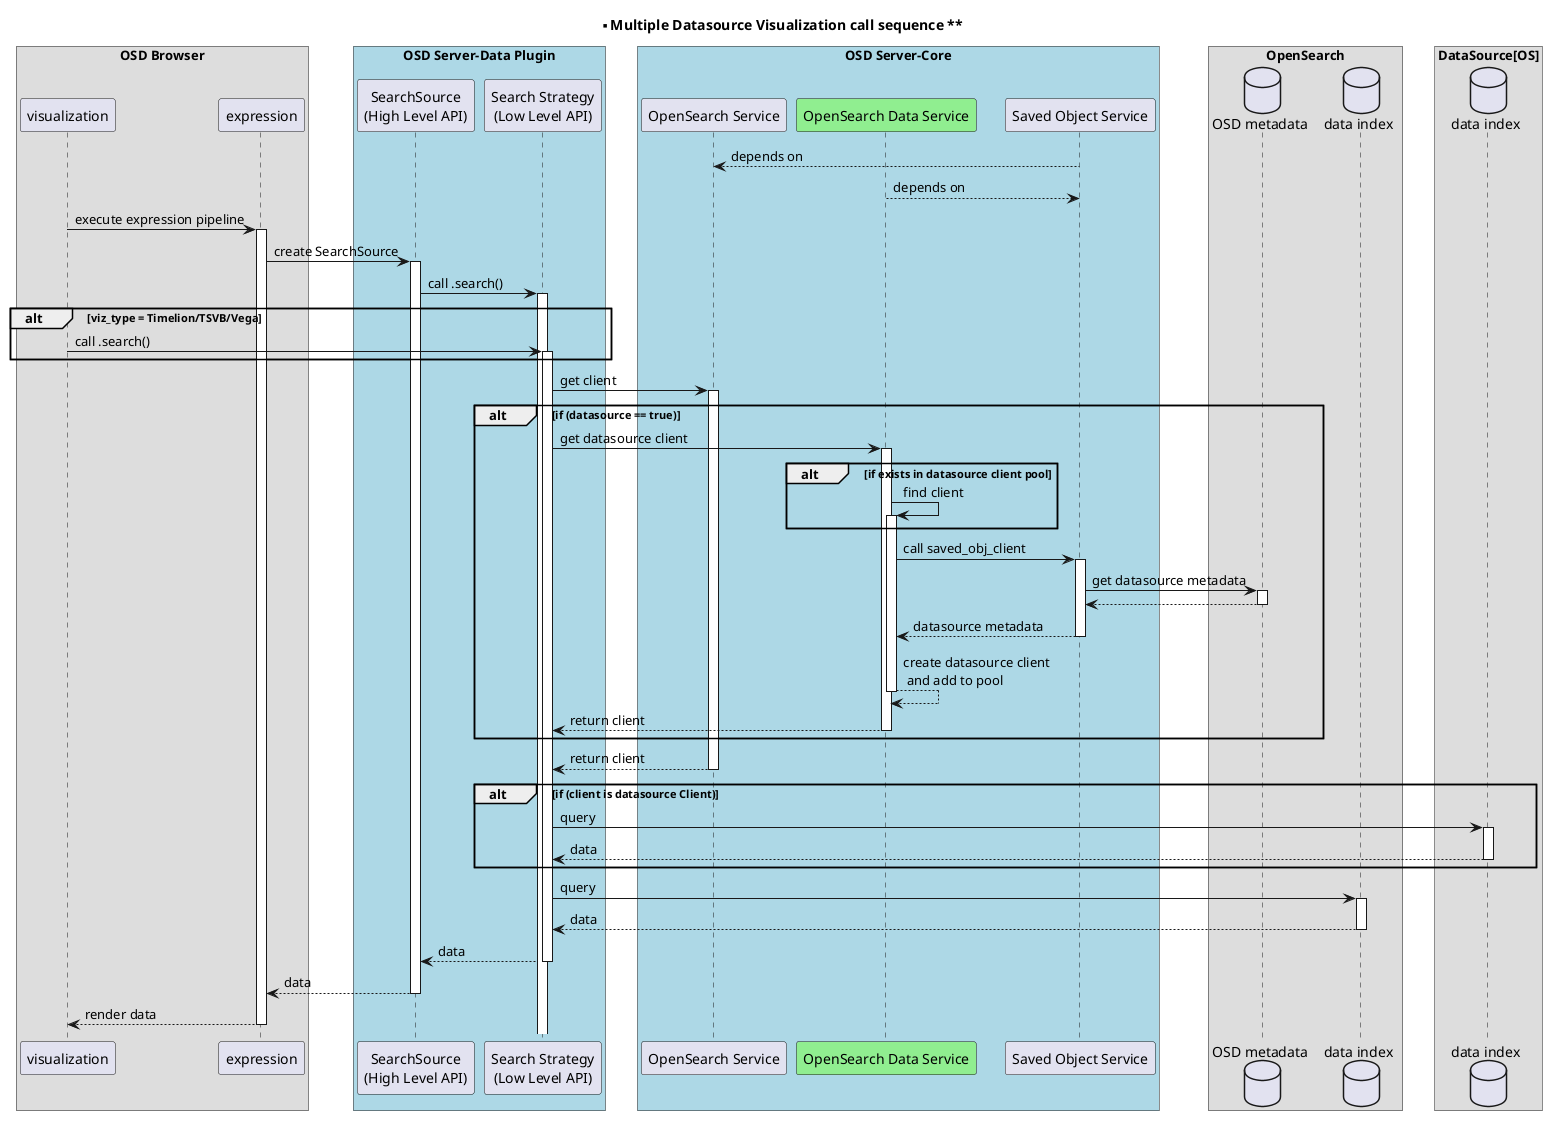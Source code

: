@startuml
autoactivate on

title ** Multiple Datasource Visualization call sequence **

box "OSD Browser"
participant "visualization" as viz
' participant "Timeline/Vega/TSVB" as viz_s
participant "expression" as e
end box


box "OSD Server-Data Plugin" #LightBlue
participant "SearchSource\n(High Level API)" as s
participant "Search Strategy\n(Low Level API)" as ss
end box

box "OSD Server-Core" #LightBlue
participant "OpenSearch Service" as os 
participant "OpenSearch Data Service" as ods #LightGreen
participant "Saved Object Service" as sos

end box

box "OpenSearch"
database "OSD metadata" as oi
database "data index" as default_di
end box

box "DataSource[OS]"
database "data index" as datasource_di
end box

sos --> os: depends on
ods --> sos: depends on

viz -> e: execute expression pipeline
e -> s: create SearchSource 
s -> ss: call .search()
alt viz_type = Timelion/TSVB/Vega
viz -> ss: call .search()
end

ss -> os: get client
alt if (datasource == true)
ss -> ods: get datasource client
alt if exists in datasource client pool
ods -> ods: find client
end

ods -> sos: call saved_obj_client
sos -> oi: get datasource metadata
oi --> sos:
sos --> ods: datasource metadata
ods --> ods: create datasource client \n and add to pool
ods --> ss: return client

end
os --> ss: return client
alt if (client is datasource Client)
ss -> datasource_di: query
datasource_di --> ss: data 
end

ss -> default_di: query
default_di --> ss: data 

ss --> s: data
s --> e: data
e --> viz: render data

skinparam BoxPadding 15
@enduml